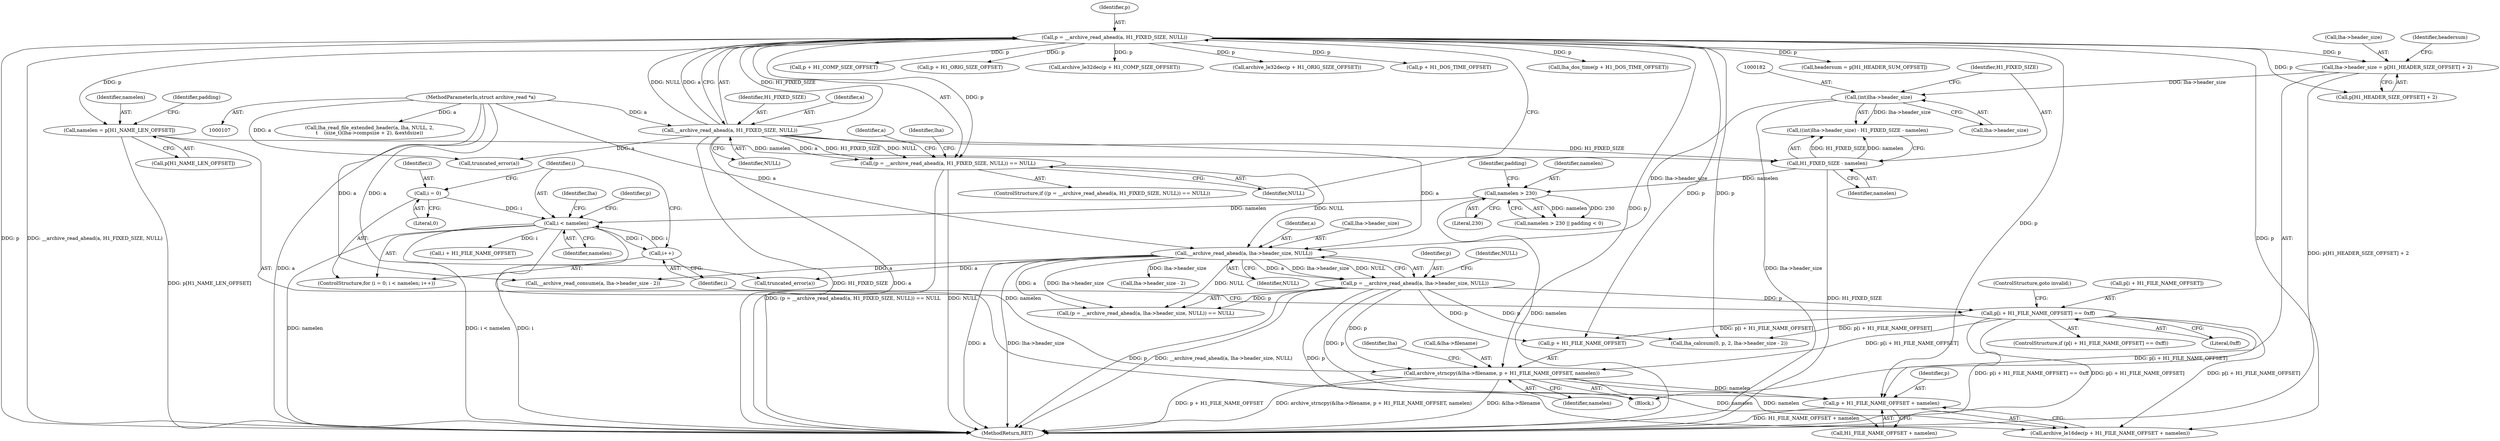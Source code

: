 digraph "0_libarchive_98dcbbf0bf4854bf987557e55e55fff7abbf3ea9@pointer" {
"1000245" [label="(Call,p + H1_FILE_NAME_OFFSET + namelen)"];
"1000223" [label="(Call,p[i + H1_FILE_NAME_OFFSET] == 0xff)"];
"1000200" [label="(Call,p = __archive_read_ahead(a, lha->header_size, NULL))"];
"1000202" [label="(Call,__archive_read_ahead(a, lha->header_size, NULL))"];
"1000127" [label="(Call,__archive_read_ahead(a, H1_FIXED_SIZE, NULL))"];
"1000108" [label="(MethodParameterIn,struct archive_read *a)"];
"1000181" [label="(Call,(int)lha->header_size)"];
"1000135" [label="(Call,lha->header_size = p[H1_HEADER_SIZE_OFFSET] + 2)"];
"1000125" [label="(Call,p = __archive_read_ahead(a, H1_FIXED_SIZE, NULL))"];
"1000124" [label="(Call,(p = __archive_read_ahead(a, H1_FIXED_SIZE, NULL)) == NULL)"];
"1000231" [label="(Call,archive_strncpy(&lha->filename, p + H1_FILE_NAME_OFFSET, namelen))"];
"1000216" [label="(Call,i < namelen)"];
"1000213" [label="(Call,i = 0)"];
"1000219" [label="(Call,i++)"];
"1000191" [label="(Call,namelen > 230)"];
"1000186" [label="(Call,H1_FIXED_SIZE - namelen)"];
"1000173" [label="(Call,namelen = p[H1_NAME_LEN_OFFSET])"];
"1000246" [label="(Identifier,p)"];
"1000244" [label="(Call,archive_le16dec(p + H1_FILE_NAME_OFFSET + namelen))"];
"1000226" [label="(Call,i + H1_FILE_NAME_OFFSET)"];
"1000154" [label="(Call,p + H1_COMP_SIZE_OFFSET)"];
"1000195" [label="(Identifier,padding)"];
"1000175" [label="(Call,p[H1_NAME_LEN_OFFSET])"];
"1000180" [label="(Call,((int)lha->header_size) - H1_FIXED_SIZE - namelen)"];
"1000162" [label="(Call,p + H1_ORIG_SIZE_OFFSET)"];
"1000200" [label="(Call,p = __archive_read_ahead(a, lha->header_size, NULL))"];
"1000183" [label="(Call,lha->header_size)"];
"1000110" [label="(Block,)"];
"1000153" [label="(Call,archive_le32dec(p + H1_COMP_SIZE_OFFSET))"];
"1000108" [label="(MethodParameterIn,struct archive_read *a)"];
"1000242" [label="(Identifier,lha)"];
"1000123" [label="(ControlStructure,if ((p = __archive_read_ahead(a, H1_FIXED_SIZE, NULL)) == NULL))"];
"1000173" [label="(Call,namelen = p[H1_NAME_LEN_OFFSET])"];
"1000186" [label="(Call,H1_FIXED_SIZE - namelen)"];
"1000136" [label="(Call,lha->header_size)"];
"1000261" [label="(Call,lha->header_size - 2)"];
"1000203" [label="(Identifier,a)"];
"1000161" [label="(Call,archive_le32dec(p + H1_ORIG_SIZE_OFFSET))"];
"1000170" [label="(Call,p + H1_DOS_TIME_OFFSET)"];
"1000129" [label="(Identifier,H1_FIXED_SIZE)"];
"1000135" [label="(Call,lha->header_size = p[H1_HEADER_SIZE_OFFSET] + 2)"];
"1000266" [label="(Call,__archive_read_consume(a, lha->header_size - 2))"];
"1000223" [label="(Call,p[i + H1_FILE_NAME_OFFSET] == 0xff)"];
"1000216" [label="(Call,i < namelen)"];
"1000257" [label="(Call,lha_calcsum(0, p, 2, lha->header_size - 2))"];
"1000239" [label="(Identifier,namelen)"];
"1000219" [label="(Call,i++)"];
"1000192" [label="(Identifier,namelen)"];
"1000232" [label="(Call,&lha->filename)"];
"1000169" [label="(Call,lha_dos_time(p + H1_DOS_TIME_OFFSET))"];
"1000174" [label="(Identifier,namelen)"];
"1000275" [label="(Call,lha_read_file_extended_header(a, lha, NULL, 2,\n\t    (size_t)(lha->compsize + 2), &extdsize))"];
"1000222" [label="(ControlStructure,if (p[i + H1_FILE_NAME_OFFSET] == 0xff))"];
"1000131" [label="(Identifier,NULL)"];
"1000229" [label="(Literal,0xff)"];
"1000133" [label="(Call,truncated_error(a))"];
"1000230" [label="(ControlStructure,goto invalid;)"];
"1000202" [label="(Call,__archive_read_ahead(a, lha->header_size, NULL))"];
"1000134" [label="(Identifier,a)"];
"1000145" [label="(Identifier,headersum)"];
"1000342" [label="(MethodReturn,RET)"];
"1000220" [label="(Identifier,i)"];
"1000193" [label="(Literal,230)"];
"1000128" [label="(Identifier,a)"];
"1000187" [label="(Identifier,H1_FIXED_SIZE)"];
"1000207" [label="(Identifier,NULL)"];
"1000126" [label="(Identifier,p)"];
"1000199" [label="(Call,(p = __archive_read_ahead(a, lha->header_size, NULL)) == NULL)"];
"1000225" [label="(Identifier,p)"];
"1000201" [label="(Identifier,p)"];
"1000125" [label="(Call,p = __archive_read_ahead(a, H1_FIXED_SIZE, NULL))"];
"1000231" [label="(Call,archive_strncpy(&lha->filename, p + H1_FILE_NAME_OFFSET, namelen))"];
"1000139" [label="(Call,p[H1_HEADER_SIZE_OFFSET] + 2)"];
"1000210" [label="(Call,truncated_error(a))"];
"1000212" [label="(ControlStructure,for (i = 0; i < namelen; i++))"];
"1000214" [label="(Identifier,i)"];
"1000137" [label="(Identifier,lha)"];
"1000204" [label="(Call,lha->header_size)"];
"1000236" [label="(Call,p + H1_FILE_NAME_OFFSET)"];
"1000247" [label="(Call,H1_FILE_NAME_OFFSET + namelen)"];
"1000127" [label="(Call,__archive_read_ahead(a, H1_FIXED_SIZE, NULL))"];
"1000217" [label="(Identifier,i)"];
"1000234" [label="(Identifier,lha)"];
"1000191" [label="(Call,namelen > 230)"];
"1000224" [label="(Call,p[i + H1_FILE_NAME_OFFSET])"];
"1000188" [label="(Identifier,namelen)"];
"1000130" [label="(Identifier,NULL)"];
"1000245" [label="(Call,p + H1_FILE_NAME_OFFSET + namelen)"];
"1000181" [label="(Call,(int)lha->header_size)"];
"1000208" [label="(Identifier,NULL)"];
"1000218" [label="(Identifier,namelen)"];
"1000213" [label="(Call,i = 0)"];
"1000179" [label="(Identifier,padding)"];
"1000190" [label="(Call,namelen > 230 || padding < 0)"];
"1000124" [label="(Call,(p = __archive_read_ahead(a, H1_FIXED_SIZE, NULL)) == NULL)"];
"1000215" [label="(Literal,0)"];
"1000144" [label="(Call,headersum = p[H1_HEADER_SUM_OFFSET])"];
"1000245" -> "1000244"  [label="AST: "];
"1000245" -> "1000247"  [label="CFG: "];
"1000246" -> "1000245"  [label="AST: "];
"1000247" -> "1000245"  [label="AST: "];
"1000244" -> "1000245"  [label="CFG: "];
"1000245" -> "1000342"  [label="DDG: H1_FILE_NAME_OFFSET + namelen"];
"1000223" -> "1000245"  [label="DDG: p[i + H1_FILE_NAME_OFFSET]"];
"1000200" -> "1000245"  [label="DDG: p"];
"1000125" -> "1000245"  [label="DDG: p"];
"1000231" -> "1000245"  [label="DDG: namelen"];
"1000223" -> "1000222"  [label="AST: "];
"1000223" -> "1000229"  [label="CFG: "];
"1000224" -> "1000223"  [label="AST: "];
"1000229" -> "1000223"  [label="AST: "];
"1000230" -> "1000223"  [label="CFG: "];
"1000220" -> "1000223"  [label="CFG: "];
"1000223" -> "1000342"  [label="DDG: p[i + H1_FILE_NAME_OFFSET] == 0xff"];
"1000223" -> "1000342"  [label="DDG: p[i + H1_FILE_NAME_OFFSET]"];
"1000200" -> "1000223"  [label="DDG: p"];
"1000223" -> "1000231"  [label="DDG: p[i + H1_FILE_NAME_OFFSET]"];
"1000223" -> "1000236"  [label="DDG: p[i + H1_FILE_NAME_OFFSET]"];
"1000223" -> "1000244"  [label="DDG: p[i + H1_FILE_NAME_OFFSET]"];
"1000223" -> "1000257"  [label="DDG: p[i + H1_FILE_NAME_OFFSET]"];
"1000200" -> "1000199"  [label="AST: "];
"1000200" -> "1000202"  [label="CFG: "];
"1000201" -> "1000200"  [label="AST: "];
"1000202" -> "1000200"  [label="AST: "];
"1000208" -> "1000200"  [label="CFG: "];
"1000200" -> "1000342"  [label="DDG: p"];
"1000200" -> "1000342"  [label="DDG: __archive_read_ahead(a, lha->header_size, NULL)"];
"1000200" -> "1000199"  [label="DDG: p"];
"1000202" -> "1000200"  [label="DDG: a"];
"1000202" -> "1000200"  [label="DDG: lha->header_size"];
"1000202" -> "1000200"  [label="DDG: NULL"];
"1000200" -> "1000231"  [label="DDG: p"];
"1000200" -> "1000236"  [label="DDG: p"];
"1000200" -> "1000244"  [label="DDG: p"];
"1000200" -> "1000257"  [label="DDG: p"];
"1000202" -> "1000207"  [label="CFG: "];
"1000203" -> "1000202"  [label="AST: "];
"1000204" -> "1000202"  [label="AST: "];
"1000207" -> "1000202"  [label="AST: "];
"1000202" -> "1000342"  [label="DDG: a"];
"1000202" -> "1000342"  [label="DDG: lha->header_size"];
"1000202" -> "1000199"  [label="DDG: a"];
"1000202" -> "1000199"  [label="DDG: lha->header_size"];
"1000202" -> "1000199"  [label="DDG: NULL"];
"1000127" -> "1000202"  [label="DDG: a"];
"1000108" -> "1000202"  [label="DDG: a"];
"1000181" -> "1000202"  [label="DDG: lha->header_size"];
"1000124" -> "1000202"  [label="DDG: NULL"];
"1000202" -> "1000210"  [label="DDG: a"];
"1000202" -> "1000261"  [label="DDG: lha->header_size"];
"1000202" -> "1000266"  [label="DDG: a"];
"1000127" -> "1000125"  [label="AST: "];
"1000127" -> "1000130"  [label="CFG: "];
"1000128" -> "1000127"  [label="AST: "];
"1000129" -> "1000127"  [label="AST: "];
"1000130" -> "1000127"  [label="AST: "];
"1000125" -> "1000127"  [label="CFG: "];
"1000127" -> "1000342"  [label="DDG: H1_FIXED_SIZE"];
"1000127" -> "1000342"  [label="DDG: a"];
"1000127" -> "1000124"  [label="DDG: a"];
"1000127" -> "1000124"  [label="DDG: H1_FIXED_SIZE"];
"1000127" -> "1000124"  [label="DDG: NULL"];
"1000127" -> "1000125"  [label="DDG: a"];
"1000127" -> "1000125"  [label="DDG: H1_FIXED_SIZE"];
"1000127" -> "1000125"  [label="DDG: NULL"];
"1000108" -> "1000127"  [label="DDG: a"];
"1000127" -> "1000133"  [label="DDG: a"];
"1000127" -> "1000186"  [label="DDG: H1_FIXED_SIZE"];
"1000108" -> "1000107"  [label="AST: "];
"1000108" -> "1000342"  [label="DDG: a"];
"1000108" -> "1000133"  [label="DDG: a"];
"1000108" -> "1000210"  [label="DDG: a"];
"1000108" -> "1000266"  [label="DDG: a"];
"1000108" -> "1000275"  [label="DDG: a"];
"1000181" -> "1000180"  [label="AST: "];
"1000181" -> "1000183"  [label="CFG: "];
"1000182" -> "1000181"  [label="AST: "];
"1000183" -> "1000181"  [label="AST: "];
"1000187" -> "1000181"  [label="CFG: "];
"1000181" -> "1000342"  [label="DDG: lha->header_size"];
"1000181" -> "1000180"  [label="DDG: lha->header_size"];
"1000135" -> "1000181"  [label="DDG: lha->header_size"];
"1000135" -> "1000110"  [label="AST: "];
"1000135" -> "1000139"  [label="CFG: "];
"1000136" -> "1000135"  [label="AST: "];
"1000139" -> "1000135"  [label="AST: "];
"1000145" -> "1000135"  [label="CFG: "];
"1000135" -> "1000342"  [label="DDG: p[H1_HEADER_SIZE_OFFSET] + 2"];
"1000125" -> "1000135"  [label="DDG: p"];
"1000125" -> "1000124"  [label="AST: "];
"1000126" -> "1000125"  [label="AST: "];
"1000131" -> "1000125"  [label="CFG: "];
"1000125" -> "1000342"  [label="DDG: p"];
"1000125" -> "1000342"  [label="DDG: __archive_read_ahead(a, H1_FIXED_SIZE, NULL)"];
"1000125" -> "1000124"  [label="DDG: p"];
"1000125" -> "1000139"  [label="DDG: p"];
"1000125" -> "1000144"  [label="DDG: p"];
"1000125" -> "1000153"  [label="DDG: p"];
"1000125" -> "1000154"  [label="DDG: p"];
"1000125" -> "1000161"  [label="DDG: p"];
"1000125" -> "1000162"  [label="DDG: p"];
"1000125" -> "1000169"  [label="DDG: p"];
"1000125" -> "1000170"  [label="DDG: p"];
"1000125" -> "1000173"  [label="DDG: p"];
"1000125" -> "1000231"  [label="DDG: p"];
"1000125" -> "1000236"  [label="DDG: p"];
"1000125" -> "1000244"  [label="DDG: p"];
"1000125" -> "1000257"  [label="DDG: p"];
"1000124" -> "1000123"  [label="AST: "];
"1000124" -> "1000131"  [label="CFG: "];
"1000131" -> "1000124"  [label="AST: "];
"1000134" -> "1000124"  [label="CFG: "];
"1000137" -> "1000124"  [label="CFG: "];
"1000124" -> "1000342"  [label="DDG: (p = __archive_read_ahead(a, H1_FIXED_SIZE, NULL)) == NULL"];
"1000124" -> "1000342"  [label="DDG: NULL"];
"1000231" -> "1000110"  [label="AST: "];
"1000231" -> "1000239"  [label="CFG: "];
"1000232" -> "1000231"  [label="AST: "];
"1000236" -> "1000231"  [label="AST: "];
"1000239" -> "1000231"  [label="AST: "];
"1000242" -> "1000231"  [label="CFG: "];
"1000231" -> "1000342"  [label="DDG: p + H1_FILE_NAME_OFFSET"];
"1000231" -> "1000342"  [label="DDG: archive_strncpy(&lha->filename, p + H1_FILE_NAME_OFFSET, namelen)"];
"1000231" -> "1000342"  [label="DDG: &lha->filename"];
"1000216" -> "1000231"  [label="DDG: namelen"];
"1000231" -> "1000244"  [label="DDG: namelen"];
"1000231" -> "1000247"  [label="DDG: namelen"];
"1000216" -> "1000212"  [label="AST: "];
"1000216" -> "1000218"  [label="CFG: "];
"1000217" -> "1000216"  [label="AST: "];
"1000218" -> "1000216"  [label="AST: "];
"1000225" -> "1000216"  [label="CFG: "];
"1000234" -> "1000216"  [label="CFG: "];
"1000216" -> "1000342"  [label="DDG: i < namelen"];
"1000216" -> "1000342"  [label="DDG: i"];
"1000216" -> "1000342"  [label="DDG: namelen"];
"1000213" -> "1000216"  [label="DDG: i"];
"1000219" -> "1000216"  [label="DDG: i"];
"1000191" -> "1000216"  [label="DDG: namelen"];
"1000216" -> "1000219"  [label="DDG: i"];
"1000216" -> "1000226"  [label="DDG: i"];
"1000213" -> "1000212"  [label="AST: "];
"1000213" -> "1000215"  [label="CFG: "];
"1000214" -> "1000213"  [label="AST: "];
"1000215" -> "1000213"  [label="AST: "];
"1000217" -> "1000213"  [label="CFG: "];
"1000219" -> "1000212"  [label="AST: "];
"1000219" -> "1000220"  [label="CFG: "];
"1000220" -> "1000219"  [label="AST: "];
"1000217" -> "1000219"  [label="CFG: "];
"1000191" -> "1000190"  [label="AST: "];
"1000191" -> "1000193"  [label="CFG: "];
"1000192" -> "1000191"  [label="AST: "];
"1000193" -> "1000191"  [label="AST: "];
"1000195" -> "1000191"  [label="CFG: "];
"1000190" -> "1000191"  [label="CFG: "];
"1000191" -> "1000342"  [label="DDG: namelen"];
"1000191" -> "1000190"  [label="DDG: namelen"];
"1000191" -> "1000190"  [label="DDG: 230"];
"1000186" -> "1000191"  [label="DDG: namelen"];
"1000186" -> "1000180"  [label="AST: "];
"1000186" -> "1000188"  [label="CFG: "];
"1000187" -> "1000186"  [label="AST: "];
"1000188" -> "1000186"  [label="AST: "];
"1000180" -> "1000186"  [label="CFG: "];
"1000186" -> "1000342"  [label="DDG: H1_FIXED_SIZE"];
"1000186" -> "1000180"  [label="DDG: H1_FIXED_SIZE"];
"1000186" -> "1000180"  [label="DDG: namelen"];
"1000173" -> "1000186"  [label="DDG: namelen"];
"1000173" -> "1000110"  [label="AST: "];
"1000173" -> "1000175"  [label="CFG: "];
"1000174" -> "1000173"  [label="AST: "];
"1000175" -> "1000173"  [label="AST: "];
"1000179" -> "1000173"  [label="CFG: "];
"1000173" -> "1000342"  [label="DDG: p[H1_NAME_LEN_OFFSET]"];
}
